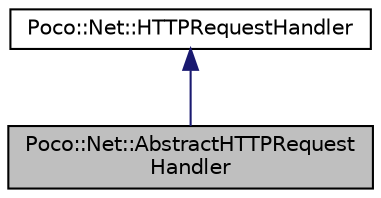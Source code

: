 digraph "Poco::Net::AbstractHTTPRequestHandler"
{
 // LATEX_PDF_SIZE
  edge [fontname="Helvetica",fontsize="10",labelfontname="Helvetica",labelfontsize="10"];
  node [fontname="Helvetica",fontsize="10",shape=record];
  Node1 [label="Poco::Net::AbstractHTTPRequest\lHandler",height=0.2,width=0.4,color="black", fillcolor="grey75", style="filled", fontcolor="black",tooltip=" "];
  Node2 -> Node1 [dir="back",color="midnightblue",fontsize="10",style="solid",fontname="Helvetica"];
  Node2 [label="Poco::Net::HTTPRequestHandler",height=0.2,width=0.4,color="black", fillcolor="white", style="filled",URL="$classPoco_1_1Net_1_1HTTPRequestHandler.html",tooltip=" "];
}
